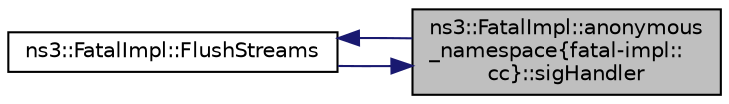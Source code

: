 digraph "ns3::FatalImpl::anonymous_namespace{fatal-impl::cc}::sigHandler"
{
 // LATEX_PDF_SIZE
  edge [fontname="Helvetica",fontsize="10",labelfontname="Helvetica",labelfontsize="10"];
  node [fontname="Helvetica",fontsize="10",shape=record];
  rankdir="RL";
  Node1 [label="ns3::FatalImpl::anonymous\l_namespace\{fatal-impl::\lcc\}::sigHandler",height=0.2,width=0.4,color="black", fillcolor="grey75", style="filled", fontcolor="black",tooltip="Overrides normal SIGSEGV handler once the HandleTerminate function is run."];
  Node1 -> Node2 [dir="back",color="midnightblue",fontsize="10",style="solid",fontname="Helvetica"];
  Node2 [label="ns3::FatalImpl::FlushStreams",height=0.2,width=0.4,color="black", fillcolor="white", style="filled",URL="$group__fatalimpl.html#gad96fb19ef26235aaccd15e6d2a72382f",tooltip="Flush all currently registered streams."];
  Node2 -> Node1 [dir="back",color="midnightblue",fontsize="10",style="solid",fontname="Helvetica"];
}
